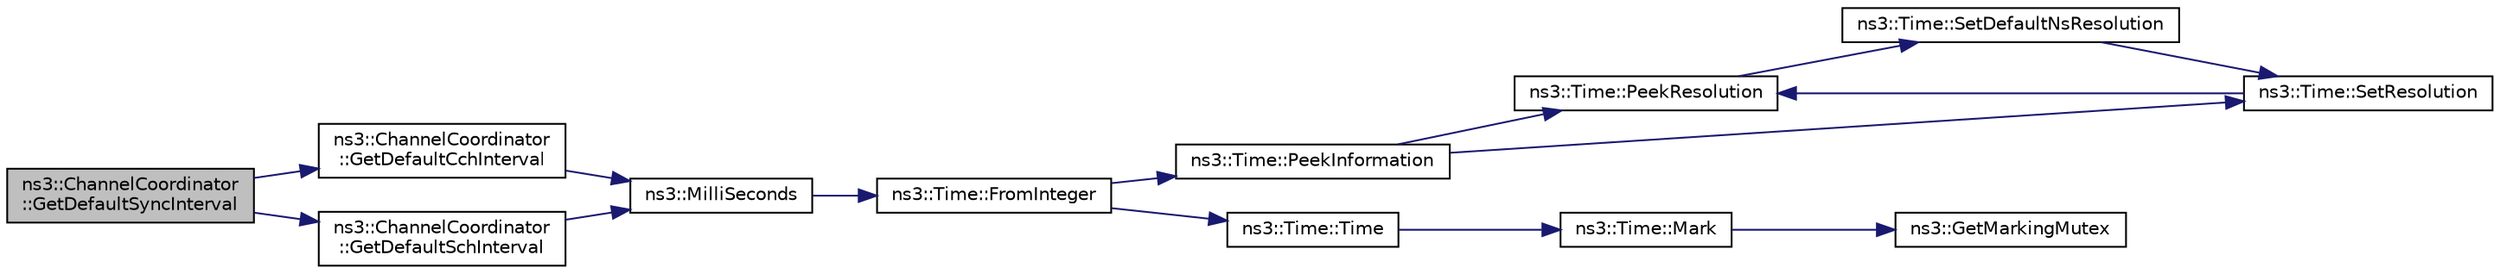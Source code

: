 digraph "ns3::ChannelCoordinator::GetDefaultSyncInterval"
{
  edge [fontname="Helvetica",fontsize="10",labelfontname="Helvetica",labelfontsize="10"];
  node [fontname="Helvetica",fontsize="10",shape=record];
  rankdir="LR";
  Node1 [label="ns3::ChannelCoordinator\l::GetDefaultSyncInterval",height=0.2,width=0.4,color="black", fillcolor="grey75", style="filled", fontcolor="black"];
  Node1 -> Node2 [color="midnightblue",fontsize="10",style="solid"];
  Node2 [label="ns3::ChannelCoordinator\l::GetDefaultCchInterval",height=0.2,width=0.4,color="black", fillcolor="white", style="filled",URL="$d9/dca/classns3_1_1ChannelCoordinator.html#aea52b9fa7e6b91ee2c4ee2c0794fccca"];
  Node2 -> Node3 [color="midnightblue",fontsize="10",style="solid"];
  Node3 [label="ns3::MilliSeconds",height=0.2,width=0.4,color="black", fillcolor="white", style="filled",URL="$d1/dec/group__timecivil.html#gaf26127cf4571146b83a92ee18679c7a9"];
  Node3 -> Node4 [color="midnightblue",fontsize="10",style="solid"];
  Node4 [label="ns3::Time::FromInteger",height=0.2,width=0.4,color="black", fillcolor="white", style="filled",URL="$dc/d04/classns3_1_1Time.html#a3e742c67b2764e75ff95f9b754d43fe9"];
  Node4 -> Node5 [color="midnightblue",fontsize="10",style="solid"];
  Node5 [label="ns3::Time::PeekInformation",height=0.2,width=0.4,color="black", fillcolor="white", style="filled",URL="$dc/d04/classns3_1_1Time.html#a0b023c55c20582aa7c1781aacf128034"];
  Node5 -> Node6 [color="midnightblue",fontsize="10",style="solid"];
  Node6 [label="ns3::Time::PeekResolution",height=0.2,width=0.4,color="black", fillcolor="white", style="filled",URL="$dc/d04/classns3_1_1Time.html#a963e53522278fcbdf1ab9f7adbd0f5d6"];
  Node6 -> Node7 [color="midnightblue",fontsize="10",style="solid"];
  Node7 [label="ns3::Time::SetDefaultNsResolution",height=0.2,width=0.4,color="black", fillcolor="white", style="filled",URL="$dc/d04/classns3_1_1Time.html#a6a872e62f71dfa817fef2c549473d980"];
  Node7 -> Node8 [color="midnightblue",fontsize="10",style="solid"];
  Node8 [label="ns3::Time::SetResolution",height=0.2,width=0.4,color="black", fillcolor="white", style="filled",URL="$dc/d04/classns3_1_1Time.html#ac89165ba7715b66017a49c718f4aef09"];
  Node8 -> Node6 [color="midnightblue",fontsize="10",style="solid"];
  Node5 -> Node8 [color="midnightblue",fontsize="10",style="solid"];
  Node4 -> Node9 [color="midnightblue",fontsize="10",style="solid"];
  Node9 [label="ns3::Time::Time",height=0.2,width=0.4,color="black", fillcolor="white", style="filled",URL="$dc/d04/classns3_1_1Time.html#a8a39dc1b8cbbd7fe6d940e492d1b925e"];
  Node9 -> Node10 [color="midnightblue",fontsize="10",style="solid"];
  Node10 [label="ns3::Time::Mark",height=0.2,width=0.4,color="black", fillcolor="white", style="filled",URL="$dc/d04/classns3_1_1Time.html#aa7eef2a1119c1c4855d99f1e83d44c54"];
  Node10 -> Node11 [color="midnightblue",fontsize="10",style="solid"];
  Node11 [label="ns3::GetMarkingMutex",height=0.2,width=0.4,color="black", fillcolor="white", style="filled",URL="$d7/d2e/namespacens3.html#ac4356aa982bd2ddb0f7ebbf94539919d"];
  Node1 -> Node12 [color="midnightblue",fontsize="10",style="solid"];
  Node12 [label="ns3::ChannelCoordinator\l::GetDefaultSchInterval",height=0.2,width=0.4,color="black", fillcolor="white", style="filled",URL="$d9/dca/classns3_1_1ChannelCoordinator.html#aab8ba71c5176772aeb89ae6cd94b159b"];
  Node12 -> Node3 [color="midnightblue",fontsize="10",style="solid"];
}
